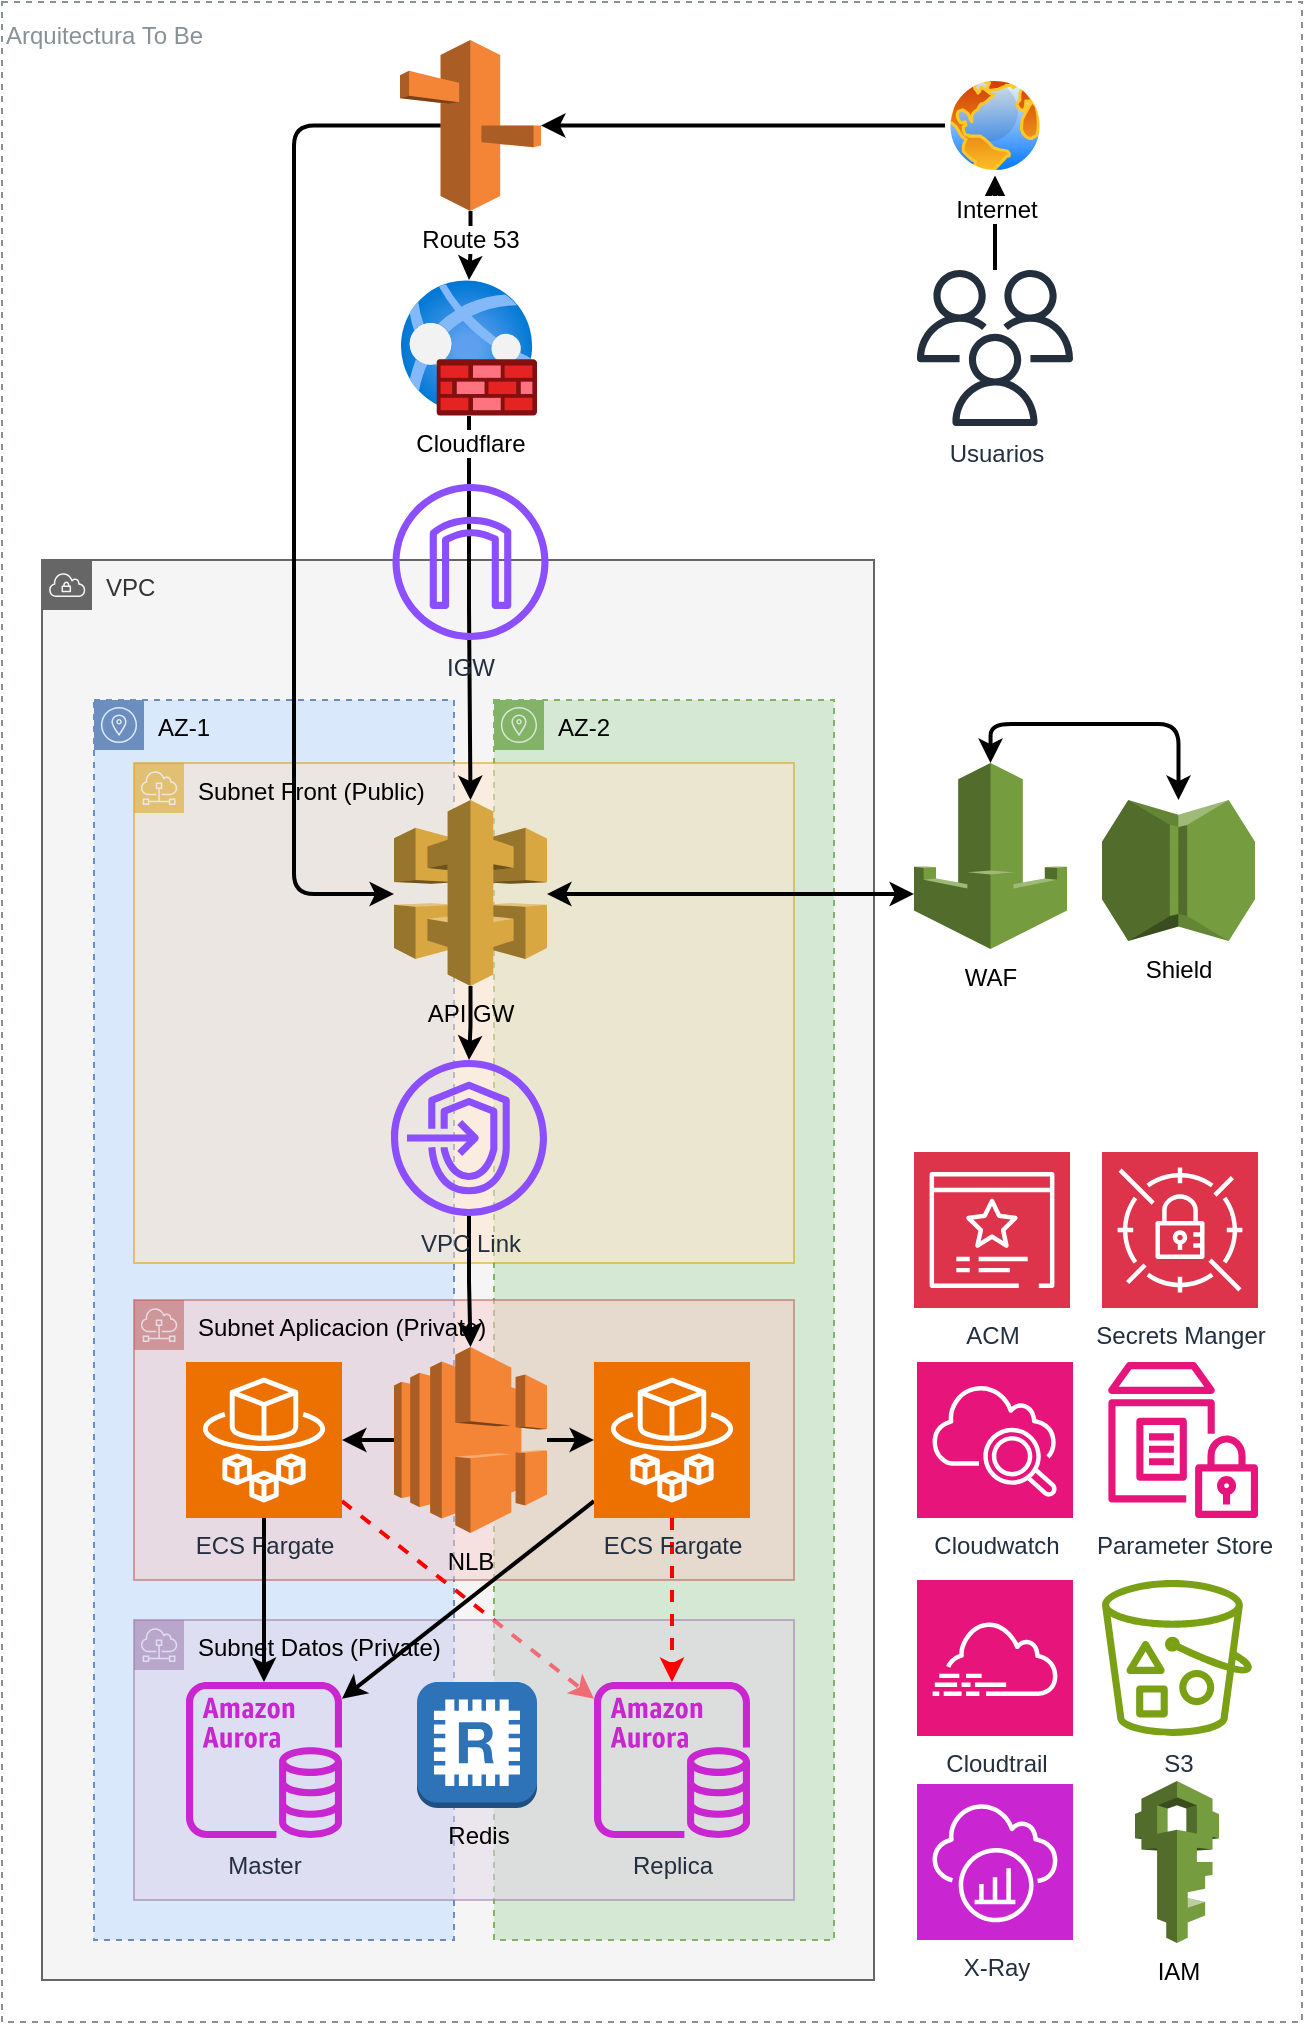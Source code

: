 <mxfile version="28.2.8">
  <diagram name="Página-1" id="h0vzA3EYL9tyqP-3UoXr">
    <mxGraphModel dx="1773" dy="603" grid="1" gridSize="10" guides="1" tooltips="1" connect="1" arrows="1" fold="1" page="1" pageScale="1" pageWidth="827" pageHeight="1169" math="0" shadow="0">
      <root>
        <mxCell id="0" />
        <mxCell id="1" parent="0" />
        <mxCell id="unyrx_m22YV3mPMd7Uph-38" value="VPC" style="sketch=0;outlineConnect=0;html=1;whiteSpace=wrap;fontSize=12;fontStyle=0;shape=mxgraph.aws4.group;grIcon=mxgraph.aws4.group_vpc;strokeColor=#666666;fillColor=#f5f5f5;verticalAlign=top;align=left;spacingLeft=30;fontColor=#333333;dashed=0;" parent="1" vertex="1">
          <mxGeometry x="-760" y="429" width="416" height="710" as="geometry" />
        </mxCell>
        <mxCell id="unyrx_m22YV3mPMd7Uph-50" value="AZ-2" style="sketch=0;outlineConnect=0;html=1;whiteSpace=wrap;fontSize=12;fontStyle=0;shape=mxgraph.aws4.group;grIcon=mxgraph.aws4.group_availability_zone;strokeColor=#82b366;fillColor=#d5e8d4;verticalAlign=top;align=left;spacingLeft=30;dashed=1;" parent="1" vertex="1">
          <mxGeometry x="-534" y="499" width="170" height="620" as="geometry" />
        </mxCell>
        <mxCell id="unyrx_m22YV3mPMd7Uph-40" value="AZ-1" style="sketch=0;outlineConnect=0;html=1;whiteSpace=wrap;fontSize=12;fontStyle=0;shape=mxgraph.aws4.group;grIcon=mxgraph.aws4.group_availability_zone;strokeColor=#6c8ebf;fillColor=#dae8fc;verticalAlign=top;align=left;spacingLeft=30;dashed=1;" parent="1" vertex="1">
          <mxGeometry x="-734" y="499" width="180" height="620" as="geometry" />
        </mxCell>
        <mxCell id="unyrx_m22YV3mPMd7Uph-43" value="Subnet Aplicacion (Private)" style="sketch=0;outlineConnect=0;html=1;whiteSpace=wrap;fontSize=12;fontStyle=0;shape=mxgraph.aws4.group;grIcon=mxgraph.aws4.group_subnet;strokeColor=#b85450;fillColor=#f8cecc;verticalAlign=top;align=left;spacingLeft=30;dashed=0;opacity=50;" parent="1" vertex="1">
          <mxGeometry x="-714" y="799" width="330" height="140" as="geometry" />
        </mxCell>
        <mxCell id="unyrx_m22YV3mPMd7Uph-3" value="WAF" style="outlineConnect=0;dashed=0;verticalLabelPosition=bottom;verticalAlign=top;align=center;html=1;shape=mxgraph.aws3.waf;fillColor=#759C3E;gradientColor=none;" parent="1" vertex="1">
          <mxGeometry x="-324" y="530.5" width="76.5" height="93" as="geometry" />
        </mxCell>
        <mxCell id="unyrx_m22YV3mPMd7Uph-64" style="rounded=0;orthogonalLoop=1;jettySize=auto;html=1;dashed=1;fillColor=#f8cecc;strokeColor=#FF0000;strokeWidth=2;" parent="1" source="unyrx_m22YV3mPMd7Uph-9" target="unyrx_m22YV3mPMd7Uph-59" edge="1">
          <mxGeometry relative="1" as="geometry" />
        </mxCell>
        <mxCell id="unyrx_m22YV3mPMd7Uph-9" value="ECS Fargate" style="sketch=0;points=[[0,0,0],[0.25,0,0],[0.5,0,0],[0.75,0,0],[1,0,0],[0,1,0],[0.25,1,0],[0.5,1,0],[0.75,1,0],[1,1,0],[0,0.25,0],[0,0.5,0],[0,0.75,0],[1,0.25,0],[1,0.5,0],[1,0.75,0]];outlineConnect=0;fontColor=#232F3E;fillColor=#ED7100;strokeColor=#ffffff;dashed=0;verticalLabelPosition=bottom;verticalAlign=top;align=center;html=1;fontSize=12;fontStyle=0;aspect=fixed;shape=mxgraph.aws4.resourceIcon;resIcon=mxgraph.aws4.fargate;" parent="1" vertex="1">
          <mxGeometry x="-688" y="830" width="78" height="78" as="geometry" />
        </mxCell>
        <mxCell id="unyrx_m22YV3mPMd7Uph-27" style="edgeStyle=orthogonalEdgeStyle;rounded=0;orthogonalLoop=1;jettySize=auto;html=1;entryX=1;entryY=0.5;entryDx=0;entryDy=0;entryPerimeter=0;strokeWidth=2;" parent="1" source="unyrx_m22YV3mPMd7Uph-26" target="unyrx_m22YV3mPMd7Uph-1" edge="1">
          <mxGeometry relative="1" as="geometry">
            <Array as="points">
              <mxPoint x="-340" y="212" />
              <mxPoint x="-340" y="212" />
            </Array>
          </mxGeometry>
        </mxCell>
        <mxCell id="unyrx_m22YV3mPMd7Uph-30" style="edgeStyle=orthogonalEdgeStyle;rounded=0;orthogonalLoop=1;jettySize=auto;html=1;strokeWidth=2;" parent="1" source="unyrx_m22YV3mPMd7Uph-29" target="unyrx_m22YV3mPMd7Uph-26" edge="1">
          <mxGeometry relative="1" as="geometry" />
        </mxCell>
        <mxCell id="unyrx_m22YV3mPMd7Uph-29" value="Usuarios" style="sketch=0;outlineConnect=0;fontColor=#232F3E;gradientColor=none;fillColor=#232F3D;strokeColor=none;dashed=0;verticalLabelPosition=bottom;verticalAlign=top;align=center;html=1;fontSize=12;fontStyle=0;aspect=fixed;pointerEvents=1;shape=mxgraph.aws4.users;labelBackgroundColor=default;" parent="1" vertex="1">
          <mxGeometry x="-322.5" y="284" width="78" height="78" as="geometry" />
        </mxCell>
        <mxCell id="unyrx_m22YV3mPMd7Uph-47" style="edgeStyle=orthogonalEdgeStyle;rounded=0;orthogonalLoop=1;jettySize=auto;html=1;strokeWidth=2;" parent="1" source="unyrx_m22YV3mPMd7Uph-6" target="unyrx_m22YV3mPMd7Uph-9" edge="1">
          <mxGeometry relative="1" as="geometry" />
        </mxCell>
        <mxCell id="unyrx_m22YV3mPMd7Uph-61" style="edgeStyle=orthogonalEdgeStyle;rounded=0;orthogonalLoop=1;jettySize=auto;html=1;strokeWidth=2;" parent="1" source="unyrx_m22YV3mPMd7Uph-6" target="unyrx_m22YV3mPMd7Uph-60" edge="1">
          <mxGeometry relative="1" as="geometry" />
        </mxCell>
        <mxCell id="unyrx_m22YV3mPMd7Uph-42" value="Subnet Front (Public)" style="sketch=0;outlineConnect=0;html=1;whiteSpace=wrap;fontSize=12;fontStyle=0;shape=mxgraph.aws4.group;grIcon=mxgraph.aws4.group_subnet;strokeColor=#d79b00;fillColor=#ffe6cc;verticalAlign=top;align=left;spacingLeft=30;dashed=0;opacity=50;" parent="1" vertex="1">
          <mxGeometry x="-714" y="530.5" width="330" height="250" as="geometry" />
        </mxCell>
        <mxCell id="unyrx_m22YV3mPMd7Uph-44" value="Subnet Datos (Private)" style="sketch=0;outlineConnect=0;html=1;whiteSpace=wrap;fontSize=12;fontStyle=0;shape=mxgraph.aws4.group;grIcon=mxgraph.aws4.group_subnet;strokeColor=#9673a6;fillColor=#e1d5e7;verticalAlign=top;align=left;spacingLeft=30;dashed=0;opacity=50;" parent="1" vertex="1">
          <mxGeometry x="-714" y="959" width="330" height="140" as="geometry" />
        </mxCell>
        <mxCell id="unyrx_m22YV3mPMd7Uph-32" value="Master" style="sketch=0;outlineConnect=0;fontColor=#232F3E;gradientColor=none;fillColor=#C925D1;strokeColor=none;dashed=0;verticalLabelPosition=bottom;verticalAlign=top;align=center;html=1;fontSize=12;fontStyle=0;aspect=fixed;pointerEvents=1;shape=mxgraph.aws4.aurora_instance;" parent="1" vertex="1">
          <mxGeometry x="-688" y="990" width="78" height="78" as="geometry" />
        </mxCell>
        <mxCell id="unyrx_m22YV3mPMd7Uph-51" style="edgeStyle=orthogonalEdgeStyle;rounded=0;orthogonalLoop=1;jettySize=auto;html=1;strokeWidth=2;" parent="1" source="unyrx_m22YV3mPMd7Uph-4" target="unyrx_m22YV3mPMd7Uph-48" edge="1">
          <mxGeometry relative="1" as="geometry" />
        </mxCell>
        <mxCell id="unyrx_m22YV3mPMd7Uph-49" style="edgeStyle=orthogonalEdgeStyle;rounded=0;orthogonalLoop=1;jettySize=auto;html=1;strokeWidth=2;" parent="1" source="unyrx_m22YV3mPMd7Uph-48" target="unyrx_m22YV3mPMd7Uph-6" edge="1">
          <mxGeometry relative="1" as="geometry" />
        </mxCell>
        <mxCell id="unyrx_m22YV3mPMd7Uph-48" value="VPC Link" style="sketch=0;outlineConnect=0;fontColor=#232F3E;gradientColor=none;fillColor=#8C4FFF;strokeColor=none;dashed=0;verticalLabelPosition=bottom;verticalAlign=top;align=center;html=1;fontSize=12;fontStyle=0;aspect=fixed;pointerEvents=1;shape=mxgraph.aws4.endpoints;" parent="1" vertex="1">
          <mxGeometry x="-585.5" y="679" width="78" height="78" as="geometry" />
        </mxCell>
        <mxCell id="unyrx_m22YV3mPMd7Uph-59" value="Replica" style="sketch=0;outlineConnect=0;fontColor=#232F3E;gradientColor=none;fillColor=#C925D1;strokeColor=none;dashed=0;verticalLabelPosition=bottom;verticalAlign=top;align=center;html=1;fontSize=12;fontStyle=0;aspect=fixed;pointerEvents=1;shape=mxgraph.aws4.aurora_instance;" parent="1" vertex="1">
          <mxGeometry x="-484" y="990" width="78" height="78" as="geometry" />
        </mxCell>
        <mxCell id="unyrx_m22YV3mPMd7Uph-62" style="rounded=0;orthogonalLoop=1;jettySize=auto;html=1;strokeWidth=2;" parent="1" source="unyrx_m22YV3mPMd7Uph-60" target="unyrx_m22YV3mPMd7Uph-32" edge="1">
          <mxGeometry relative="1" as="geometry" />
        </mxCell>
        <mxCell id="unyrx_m22YV3mPMd7Uph-65" style="edgeStyle=orthogonalEdgeStyle;rounded=0;orthogonalLoop=1;jettySize=auto;html=1;dashed=1;strokeColor=#FF0000;strokeWidth=2;" parent="1" source="unyrx_m22YV3mPMd7Uph-60" target="unyrx_m22YV3mPMd7Uph-59" edge="1">
          <mxGeometry relative="1" as="geometry" />
        </mxCell>
        <mxCell id="unyrx_m22YV3mPMd7Uph-60" value="ECS Fargate" style="sketch=0;points=[[0,0,0],[0.25,0,0],[0.5,0,0],[0.75,0,0],[1,0,0],[0,1,0],[0.25,1,0],[0.5,1,0],[0.75,1,0],[1,1,0],[0,0.25,0],[0,0.5,0],[0,0.75,0],[1,0.25,0],[1,0.5,0],[1,0.75,0]];outlineConnect=0;fontColor=#232F3E;fillColor=#ED7100;strokeColor=#ffffff;dashed=0;verticalLabelPosition=bottom;verticalAlign=top;align=center;html=1;fontSize=12;fontStyle=0;aspect=fixed;shape=mxgraph.aws4.resourceIcon;resIcon=mxgraph.aws4.fargate;" parent="1" vertex="1">
          <mxGeometry x="-484" y="830" width="78" height="78" as="geometry" />
        </mxCell>
        <mxCell id="unyrx_m22YV3mPMd7Uph-6" value="NLB" style="outlineConnect=0;dashed=0;verticalLabelPosition=bottom;verticalAlign=top;align=center;html=1;shape=mxgraph.aws3.elastic_load_balancing;fillColor=#F58536;gradientColor=none;" parent="1" vertex="1">
          <mxGeometry x="-584" y="822.5" width="76.5" height="93" as="geometry" />
        </mxCell>
        <mxCell id="unyrx_m22YV3mPMd7Uph-4" value="API GW" style="outlineConnect=0;dashed=0;verticalLabelPosition=bottom;verticalAlign=top;align=center;html=1;shape=mxgraph.aws3.api_gateway;fillColor=#D9A741;gradientColor=none;" parent="1" vertex="1">
          <mxGeometry x="-584" y="549" width="76.5" height="93" as="geometry" />
        </mxCell>
        <mxCell id="unyrx_m22YV3mPMd7Uph-26" value="Internet" style="image;aspect=fixed;perimeter=ellipsePerimeter;html=1;align=center;shadow=0;dashed=0;spacingTop=3;image=img/lib/active_directory/internet_globe.svg;labelBackgroundColor=default;" parent="1" vertex="1">
          <mxGeometry x="-308.5" y="186.75" width="50" height="50" as="geometry" />
        </mxCell>
        <mxCell id="unyrx_m22YV3mPMd7Uph-67" style="edgeStyle=orthogonalEdgeStyle;rounded=0;orthogonalLoop=1;jettySize=auto;html=1;startArrow=classic;startFill=1;strokeWidth=2;" parent="1" source="unyrx_m22YV3mPMd7Uph-3" target="unyrx_m22YV3mPMd7Uph-4" edge="1">
          <mxGeometry relative="1" as="geometry">
            <Array as="points">
              <mxPoint x="-364" y="596" />
              <mxPoint x="-364" y="596" />
            </Array>
          </mxGeometry>
        </mxCell>
        <mxCell id="unyrx_m22YV3mPMd7Uph-69" style="edgeStyle=orthogonalEdgeStyle;rounded=0;orthogonalLoop=1;jettySize=auto;html=1;strokeWidth=2;" parent="1" source="unyrx_m22YV3mPMd7Uph-2" target="unyrx_m22YV3mPMd7Uph-4" edge="1">
          <mxGeometry relative="1" as="geometry" />
        </mxCell>
        <mxCell id="unyrx_m22YV3mPMd7Uph-68" style="edgeStyle=orthogonalEdgeStyle;rounded=1;orthogonalLoop=1;jettySize=auto;html=1;exitX=0.29;exitY=0.5;exitDx=0;exitDy=0;exitPerimeter=0;curved=0;strokeWidth=2;" parent="1" source="unyrx_m22YV3mPMd7Uph-1" target="unyrx_m22YV3mPMd7Uph-4" edge="1">
          <mxGeometry relative="1" as="geometry">
            <mxPoint x="-214" y="121" as="targetPoint" />
            <Array as="points">
              <mxPoint x="-634" y="212" />
              <mxPoint x="-634" y="596" />
            </Array>
          </mxGeometry>
        </mxCell>
        <mxCell id="unyrx_m22YV3mPMd7Uph-25" style="edgeStyle=orthogonalEdgeStyle;rounded=0;orthogonalLoop=1;jettySize=auto;html=1;strokeWidth=2;" parent="1" source="unyrx_m22YV3mPMd7Uph-1" target="unyrx_m22YV3mPMd7Uph-2" edge="1">
          <mxGeometry relative="1" as="geometry" />
        </mxCell>
        <mxCell id="unyrx_m22YV3mPMd7Uph-2" value="Cloudflare" style="image;aspect=fixed;html=1;points=[];align=center;fontSize=12;image=img/lib/azure2/networking/Web_Application_Firewall_Policies_WAF.svg;" parent="1" vertex="1">
          <mxGeometry x="-580.5" y="289" width="68" height="68" as="geometry" />
        </mxCell>
        <mxCell id="unyrx_m22YV3mPMd7Uph-1" value="&lt;span style=&quot;background-color: light-dark(#ffffff, var(--ge-dark-color, #121212));&quot;&gt;Route 53&lt;/span&gt;" style="outlineConnect=0;dashed=0;verticalLabelPosition=bottom;verticalAlign=top;align=center;html=1;shape=mxgraph.aws3.route_53;fillColor=#F58536;gradientColor=none;" parent="1" vertex="1">
          <mxGeometry x="-581" y="169" width="70.5" height="85.5" as="geometry" />
        </mxCell>
        <mxCell id="unyrx_m22YV3mPMd7Uph-39" value="IGW" style="sketch=0;outlineConnect=0;fontColor=#232F3E;gradientColor=none;fillColor=#8C4FFF;strokeColor=none;dashed=0;verticalLabelPosition=bottom;verticalAlign=top;align=center;html=1;fontSize=12;fontStyle=0;aspect=fixed;pointerEvents=1;shape=mxgraph.aws4.internet_gateway;" parent="1" vertex="1">
          <mxGeometry x="-584.75" y="391" width="78" height="78" as="geometry" />
        </mxCell>
        <mxCell id="unyrx_m22YV3mPMd7Uph-70" value="ACM" style="sketch=0;points=[[0,0,0],[0.25,0,0],[0.5,0,0],[0.75,0,0],[1,0,0],[0,1,0],[0.25,1,0],[0.5,1,0],[0.75,1,0],[1,1,0],[0,0.25,0],[0,0.5,0],[0,0.75,0],[1,0.25,0],[1,0.5,0],[1,0.75,0]];outlineConnect=0;fontColor=#232F3E;fillColor=#DD344C;strokeColor=#ffffff;dashed=0;verticalLabelPosition=bottom;verticalAlign=top;align=center;html=1;fontSize=12;fontStyle=0;aspect=fixed;shape=mxgraph.aws4.resourceIcon;resIcon=mxgraph.aws4.certificate_manager_3;" parent="1" vertex="1">
          <mxGeometry x="-324" y="725" width="78" height="78" as="geometry" />
        </mxCell>
        <mxCell id="unyrx_m22YV3mPMd7Uph-71" value="Cloudwatch" style="sketch=0;points=[[0,0,0],[0.25,0,0],[0.5,0,0],[0.75,0,0],[1,0,0],[0,1,0],[0.25,1,0],[0.5,1,0],[0.75,1,0],[1,1,0],[0,0.25,0],[0,0.5,0],[0,0.75,0],[1,0.25,0],[1,0.5,0],[1,0.75,0]];points=[[0,0,0],[0.25,0,0],[0.5,0,0],[0.75,0,0],[1,0,0],[0,1,0],[0.25,1,0],[0.5,1,0],[0.75,1,0],[1,1,0],[0,0.25,0],[0,0.5,0],[0,0.75,0],[1,0.25,0],[1,0.5,0],[1,0.75,0]];outlineConnect=0;fontColor=#232F3E;fillColor=#E7157B;strokeColor=#ffffff;dashed=0;verticalLabelPosition=bottom;verticalAlign=top;align=center;html=1;fontSize=12;fontStyle=0;aspect=fixed;shape=mxgraph.aws4.resourceIcon;resIcon=mxgraph.aws4.cloudwatch_2;" parent="1" vertex="1">
          <mxGeometry x="-322.5" y="830" width="78" height="78" as="geometry" />
        </mxCell>
        <mxCell id="unyrx_m22YV3mPMd7Uph-72" value="Cloudtrail" style="sketch=0;points=[[0,0,0],[0.25,0,0],[0.5,0,0],[0.75,0,0],[1,0,0],[0,1,0],[0.25,1,0],[0.5,1,0],[0.75,1,0],[1,1,0],[0,0.25,0],[0,0.5,0],[0,0.75,0],[1,0.25,0],[1,0.5,0],[1,0.75,0]];points=[[0,0,0],[0.25,0,0],[0.5,0,0],[0.75,0,0],[1,0,0],[0,1,0],[0.25,1,0],[0.5,1,0],[0.75,1,0],[1,1,0],[0,0.25,0],[0,0.5,0],[0,0.75,0],[1,0.25,0],[1,0.5,0],[1,0.75,0]];outlineConnect=0;fontColor=#232F3E;fillColor=#E7157B;strokeColor=#ffffff;dashed=0;verticalLabelPosition=bottom;verticalAlign=top;align=center;html=1;fontSize=12;fontStyle=0;aspect=fixed;shape=mxgraph.aws4.resourceIcon;resIcon=mxgraph.aws4.cloudtrail;" parent="1" vertex="1">
          <mxGeometry x="-322.5" y="939" width="78" height="78" as="geometry" />
        </mxCell>
        <mxCell id="unyrx_m22YV3mPMd7Uph-73" value="X-Ray" style="sketch=0;points=[[0,0,0],[0.25,0,0],[0.5,0,0],[0.75,0,0],[1,0,0],[0,1,0],[0.25,1,0],[0.5,1,0],[0.75,1,0],[1,1,0],[0,0.25,0],[0,0.5,0],[0,0.75,0],[1,0.25,0],[1,0.5,0],[1,0.75,0]];outlineConnect=0;fontColor=#232F3E;fillColor=#C925D1;strokeColor=#ffffff;dashed=0;verticalLabelPosition=bottom;verticalAlign=top;align=center;html=1;fontSize=12;fontStyle=0;aspect=fixed;shape=mxgraph.aws4.resourceIcon;resIcon=mxgraph.aws4.xray;" parent="1" vertex="1">
          <mxGeometry x="-322.5" y="1041" width="78" height="78" as="geometry" />
        </mxCell>
        <mxCell id="unyrx_m22YV3mPMd7Uph-74" value="Redis" style="outlineConnect=0;dashed=0;verticalLabelPosition=bottom;verticalAlign=top;align=center;html=1;shape=mxgraph.aws3.redis;fillColor=#2E73B8;gradientColor=none;" parent="1" vertex="1">
          <mxGeometry x="-572.5" y="990" width="60" height="63" as="geometry" />
        </mxCell>
        <mxCell id="unyrx_m22YV3mPMd7Uph-63" style="edgeStyle=orthogonalEdgeStyle;rounded=0;orthogonalLoop=1;jettySize=auto;html=1;strokeWidth=2;" parent="1" source="unyrx_m22YV3mPMd7Uph-9" target="unyrx_m22YV3mPMd7Uph-32" edge="1">
          <mxGeometry relative="1" as="geometry" />
        </mxCell>
        <mxCell id="unyrx_m22YV3mPMd7Uph-76" value="Secrets Manger" style="sketch=0;points=[[0,0,0],[0.25,0,0],[0.5,0,0],[0.75,0,0],[1,0,0],[0,1,0],[0.25,1,0],[0.5,1,0],[0.75,1,0],[1,1,0],[0,0.25,0],[0,0.5,0],[0,0.75,0],[1,0.25,0],[1,0.5,0],[1,0.75,0]];outlineConnect=0;fontColor=#232F3E;fillColor=#DD344C;strokeColor=#ffffff;dashed=0;verticalLabelPosition=bottom;verticalAlign=top;align=center;html=1;fontSize=12;fontStyle=0;aspect=fixed;shape=mxgraph.aws4.resourceIcon;resIcon=mxgraph.aws4.secrets_manager;" parent="1" vertex="1">
          <mxGeometry x="-230" y="725" width="78" height="78" as="geometry" />
        </mxCell>
        <mxCell id="unyrx_m22YV3mPMd7Uph-78" value="Parameter Store" style="sketch=0;outlineConnect=0;fontColor=#232F3E;gradientColor=none;fillColor=#E7157B;strokeColor=none;dashed=0;verticalLabelPosition=bottom;verticalAlign=top;align=center;html=1;fontSize=12;fontStyle=0;aspect=fixed;pointerEvents=1;shape=mxgraph.aws4.parameter_store;" parent="1" vertex="1">
          <mxGeometry x="-227" y="830" width="75" height="78" as="geometry" />
        </mxCell>
        <mxCell id="unyrx_m22YV3mPMd7Uph-80" value="Shield" style="outlineConnect=0;dashed=0;verticalLabelPosition=bottom;verticalAlign=top;align=center;html=1;shape=mxgraph.aws3.shield;fillColor=#759C3E;gradientColor=none;" parent="1" vertex="1">
          <mxGeometry x="-230" y="549" width="76.5" height="70.5" as="geometry" />
        </mxCell>
        <mxCell id="unyrx_m22YV3mPMd7Uph-82" style="edgeStyle=orthogonalEdgeStyle;rounded=1;orthogonalLoop=1;jettySize=auto;html=1;entryX=0.5;entryY=0;entryDx=0;entryDy=0;entryPerimeter=0;strokeWidth=2;startArrow=classic;startFill=1;curved=0;" parent="1" source="unyrx_m22YV3mPMd7Uph-80" target="unyrx_m22YV3mPMd7Uph-3" edge="1">
          <mxGeometry relative="1" as="geometry">
            <Array as="points">
              <mxPoint x="-192" y="511" />
              <mxPoint x="-286" y="511" />
            </Array>
          </mxGeometry>
        </mxCell>
        <mxCell id="unyrx_m22YV3mPMd7Uph-84" value="S3" style="sketch=0;outlineConnect=0;fontColor=#232F3E;gradientColor=none;fillColor=#7AA116;strokeColor=none;dashed=0;verticalLabelPosition=bottom;verticalAlign=top;align=center;html=1;fontSize=12;fontStyle=0;aspect=fixed;pointerEvents=1;shape=mxgraph.aws4.bucket_with_objects;" parent="1" vertex="1">
          <mxGeometry x="-230" y="939" width="75" height="78" as="geometry" />
        </mxCell>
        <mxCell id="unyrx_m22YV3mPMd7Uph-85" value="Arquitectura To Be" style="outlineConnect=0;gradientColor=none;html=1;whiteSpace=wrap;fontSize=12;fontStyle=0;strokeColor=#879196;fillColor=none;verticalAlign=top;align=left;fontColor=#879196;dashed=1;spacingTop=3;" parent="1" vertex="1">
          <mxGeometry x="-780" y="150" width="650" height="1010" as="geometry" />
        </mxCell>
        <mxCell id="Gyt9itAlrpS5xvGx9NC2-1" value="IAM" style="outlineConnect=0;dashed=0;verticalLabelPosition=bottom;verticalAlign=top;align=center;html=1;shape=mxgraph.aws3.iam;fillColor=#759C3E;gradientColor=none;" vertex="1" parent="1">
          <mxGeometry x="-213.5" y="1039.5" width="42" height="81" as="geometry" />
        </mxCell>
      </root>
    </mxGraphModel>
  </diagram>
</mxfile>
